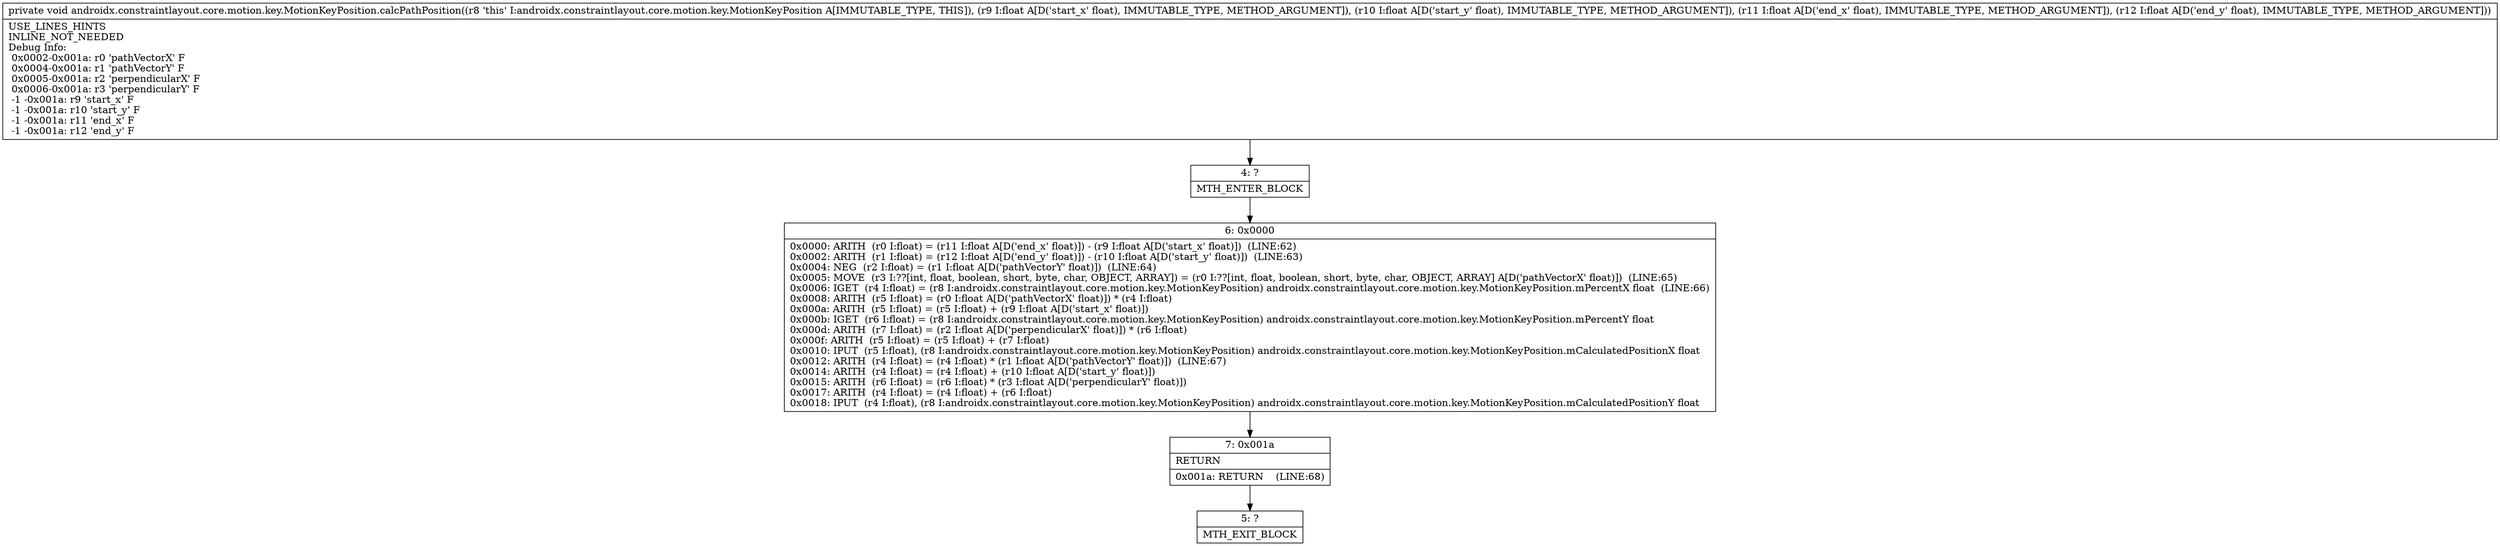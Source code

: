 digraph "CFG forandroidx.constraintlayout.core.motion.key.MotionKeyPosition.calcPathPosition(FFFF)V" {
Node_4 [shape=record,label="{4\:\ ?|MTH_ENTER_BLOCK\l}"];
Node_6 [shape=record,label="{6\:\ 0x0000|0x0000: ARITH  (r0 I:float) = (r11 I:float A[D('end_x' float)]) \- (r9 I:float A[D('start_x' float)])  (LINE:62)\l0x0002: ARITH  (r1 I:float) = (r12 I:float A[D('end_y' float)]) \- (r10 I:float A[D('start_y' float)])  (LINE:63)\l0x0004: NEG  (r2 I:float) = (r1 I:float A[D('pathVectorY' float)])  (LINE:64)\l0x0005: MOVE  (r3 I:??[int, float, boolean, short, byte, char, OBJECT, ARRAY]) = (r0 I:??[int, float, boolean, short, byte, char, OBJECT, ARRAY] A[D('pathVectorX' float)])  (LINE:65)\l0x0006: IGET  (r4 I:float) = (r8 I:androidx.constraintlayout.core.motion.key.MotionKeyPosition) androidx.constraintlayout.core.motion.key.MotionKeyPosition.mPercentX float  (LINE:66)\l0x0008: ARITH  (r5 I:float) = (r0 I:float A[D('pathVectorX' float)]) * (r4 I:float) \l0x000a: ARITH  (r5 I:float) = (r5 I:float) + (r9 I:float A[D('start_x' float)]) \l0x000b: IGET  (r6 I:float) = (r8 I:androidx.constraintlayout.core.motion.key.MotionKeyPosition) androidx.constraintlayout.core.motion.key.MotionKeyPosition.mPercentY float \l0x000d: ARITH  (r7 I:float) = (r2 I:float A[D('perpendicularX' float)]) * (r6 I:float) \l0x000f: ARITH  (r5 I:float) = (r5 I:float) + (r7 I:float) \l0x0010: IPUT  (r5 I:float), (r8 I:androidx.constraintlayout.core.motion.key.MotionKeyPosition) androidx.constraintlayout.core.motion.key.MotionKeyPosition.mCalculatedPositionX float \l0x0012: ARITH  (r4 I:float) = (r4 I:float) * (r1 I:float A[D('pathVectorY' float)])  (LINE:67)\l0x0014: ARITH  (r4 I:float) = (r4 I:float) + (r10 I:float A[D('start_y' float)]) \l0x0015: ARITH  (r6 I:float) = (r6 I:float) * (r3 I:float A[D('perpendicularY' float)]) \l0x0017: ARITH  (r4 I:float) = (r4 I:float) + (r6 I:float) \l0x0018: IPUT  (r4 I:float), (r8 I:androidx.constraintlayout.core.motion.key.MotionKeyPosition) androidx.constraintlayout.core.motion.key.MotionKeyPosition.mCalculatedPositionY float \l}"];
Node_7 [shape=record,label="{7\:\ 0x001a|RETURN\l|0x001a: RETURN    (LINE:68)\l}"];
Node_5 [shape=record,label="{5\:\ ?|MTH_EXIT_BLOCK\l}"];
MethodNode[shape=record,label="{private void androidx.constraintlayout.core.motion.key.MotionKeyPosition.calcPathPosition((r8 'this' I:androidx.constraintlayout.core.motion.key.MotionKeyPosition A[IMMUTABLE_TYPE, THIS]), (r9 I:float A[D('start_x' float), IMMUTABLE_TYPE, METHOD_ARGUMENT]), (r10 I:float A[D('start_y' float), IMMUTABLE_TYPE, METHOD_ARGUMENT]), (r11 I:float A[D('end_x' float), IMMUTABLE_TYPE, METHOD_ARGUMENT]), (r12 I:float A[D('end_y' float), IMMUTABLE_TYPE, METHOD_ARGUMENT]))  | USE_LINES_HINTS\lINLINE_NOT_NEEDED\lDebug Info:\l  0x0002\-0x001a: r0 'pathVectorX' F\l  0x0004\-0x001a: r1 'pathVectorY' F\l  0x0005\-0x001a: r2 'perpendicularX' F\l  0x0006\-0x001a: r3 'perpendicularY' F\l  \-1 \-0x001a: r9 'start_x' F\l  \-1 \-0x001a: r10 'start_y' F\l  \-1 \-0x001a: r11 'end_x' F\l  \-1 \-0x001a: r12 'end_y' F\l}"];
MethodNode -> Node_4;Node_4 -> Node_6;
Node_6 -> Node_7;
Node_7 -> Node_5;
}


